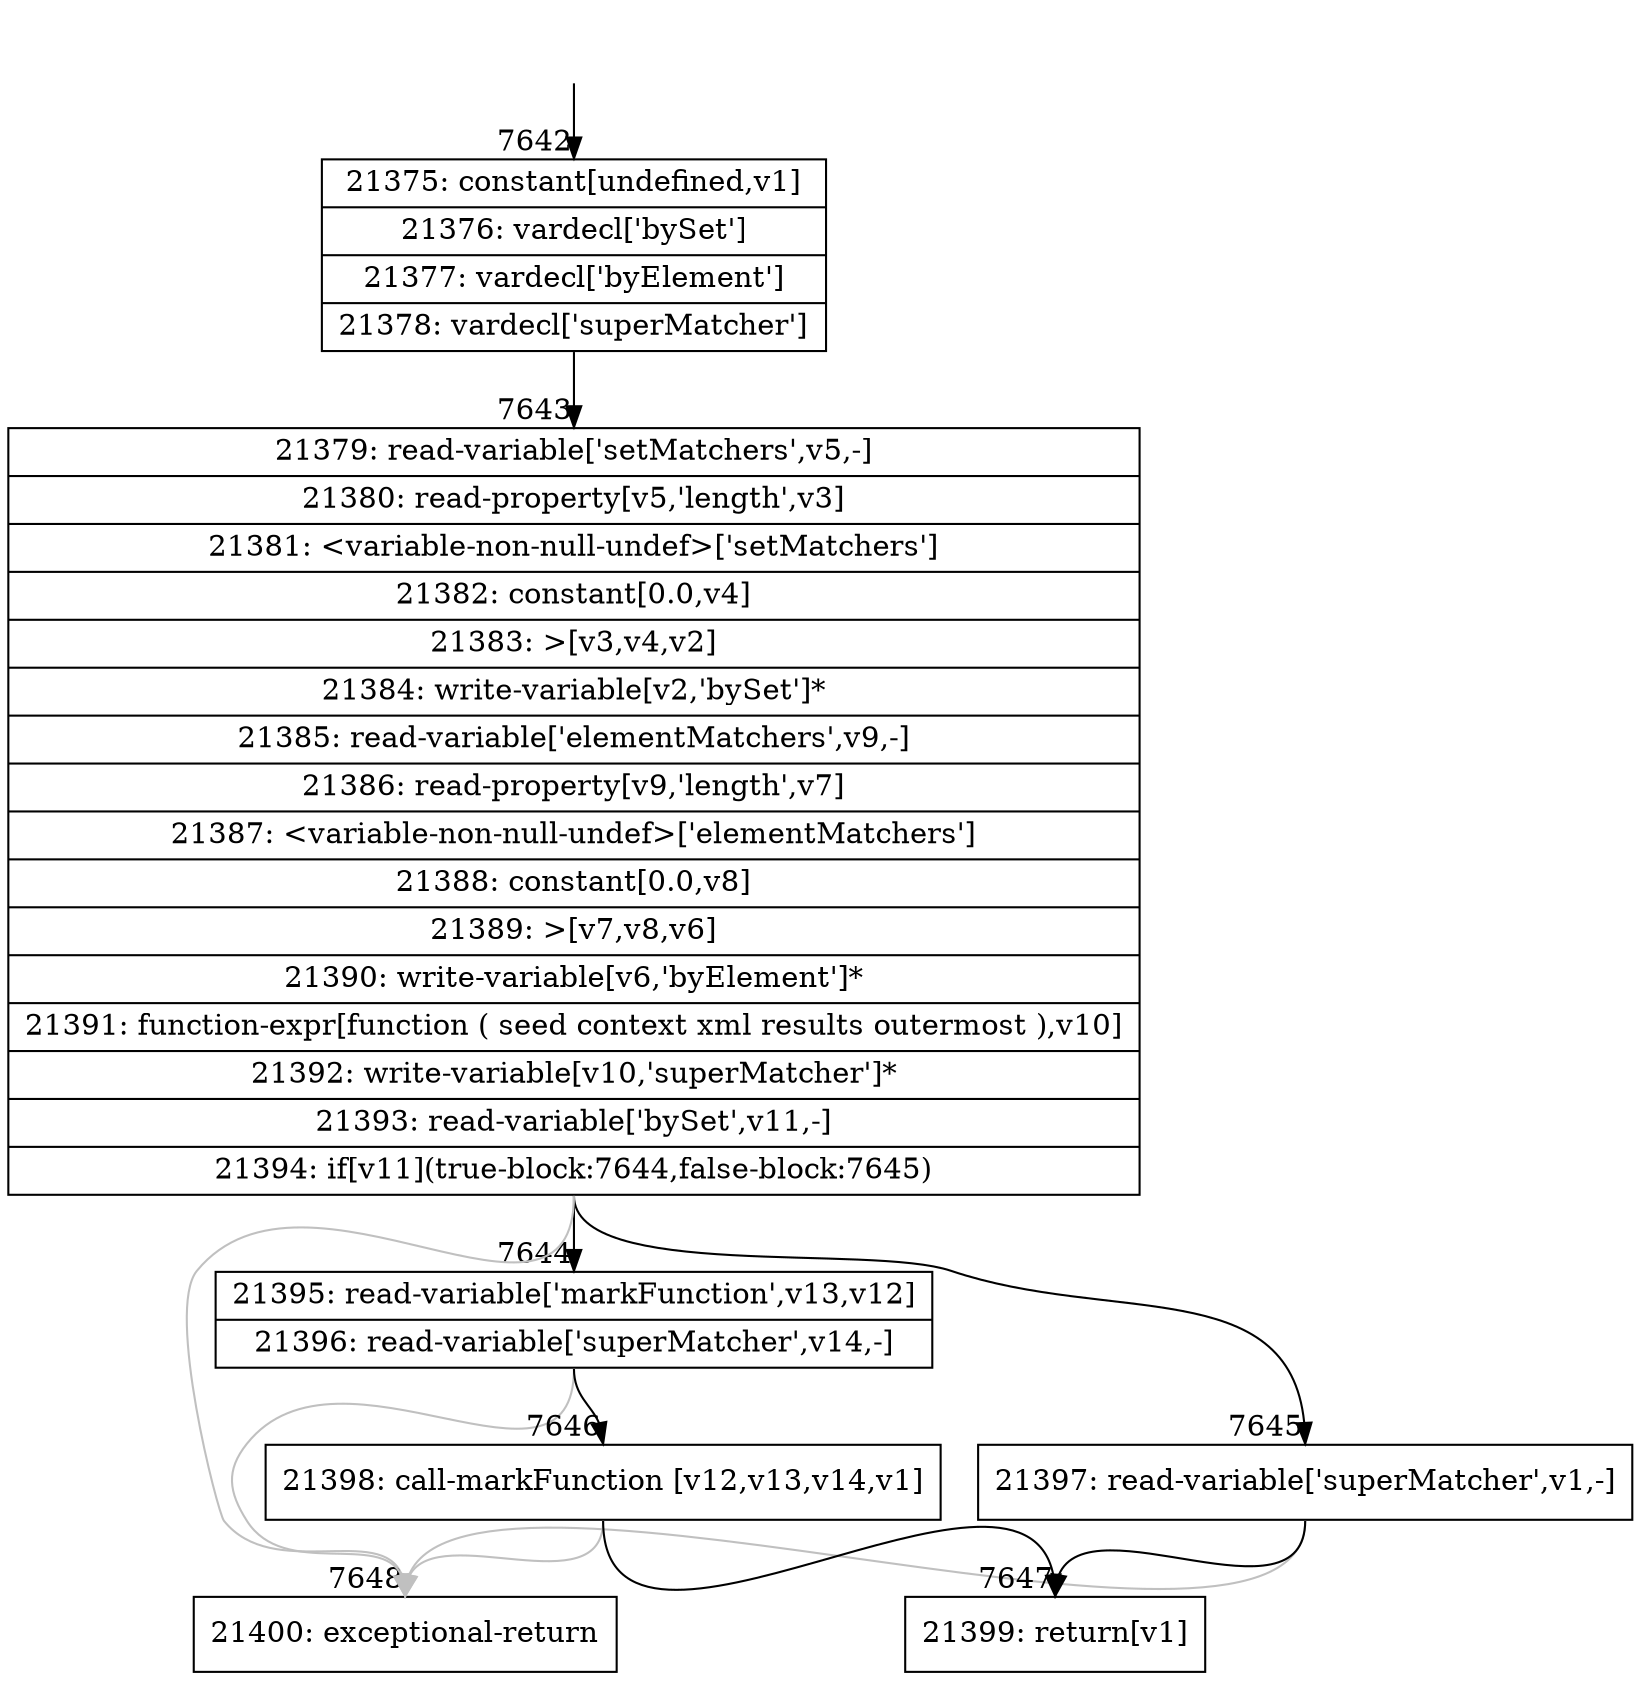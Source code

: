digraph {
rankdir="TD"
BB_entry576[shape=none,label=""];
BB_entry576 -> BB7642 [tailport=s, headport=n, headlabel="    7642"]
BB7642 [shape=record label="{21375: constant[undefined,v1]|21376: vardecl['bySet']|21377: vardecl['byElement']|21378: vardecl['superMatcher']}" ] 
BB7642 -> BB7643 [tailport=s, headport=n, headlabel="      7643"]
BB7643 [shape=record label="{21379: read-variable['setMatchers',v5,-]|21380: read-property[v5,'length',v3]|21381: \<variable-non-null-undef\>['setMatchers']|21382: constant[0.0,v4]|21383: \>[v3,v4,v2]|21384: write-variable[v2,'bySet']*|21385: read-variable['elementMatchers',v9,-]|21386: read-property[v9,'length',v7]|21387: \<variable-non-null-undef\>['elementMatchers']|21388: constant[0.0,v8]|21389: \>[v7,v8,v6]|21390: write-variable[v6,'byElement']*|21391: function-expr[function ( seed context xml results outermost ),v10]|21392: write-variable[v10,'superMatcher']*|21393: read-variable['bySet',v11,-]|21394: if[v11](true-block:7644,false-block:7645)}" ] 
BB7643 -> BB7644 [tailport=s, headport=n, headlabel="      7644"]
BB7643 -> BB7645 [tailport=s, headport=n, headlabel="      7645"]
BB7643 -> BB7648 [tailport=s, headport=n, color=gray, headlabel="      7648"]
BB7644 [shape=record label="{21395: read-variable['markFunction',v13,v12]|21396: read-variable['superMatcher',v14,-]}" ] 
BB7644 -> BB7646 [tailport=s, headport=n, headlabel="      7646"]
BB7644 -> BB7648 [tailport=s, headport=n, color=gray]
BB7645 [shape=record label="{21397: read-variable['superMatcher',v1,-]}" ] 
BB7645 -> BB7647 [tailport=s, headport=n, headlabel="      7647"]
BB7645 -> BB7648 [tailport=s, headport=n, color=gray]
BB7646 [shape=record label="{21398: call-markFunction [v12,v13,v14,v1]}" ] 
BB7646 -> BB7647 [tailport=s, headport=n]
BB7646 -> BB7648 [tailport=s, headport=n, color=gray]
BB7647 [shape=record label="{21399: return[v1]}" ] 
BB7648 [shape=record label="{21400: exceptional-return}" ] 
//#$~ 6074
}
